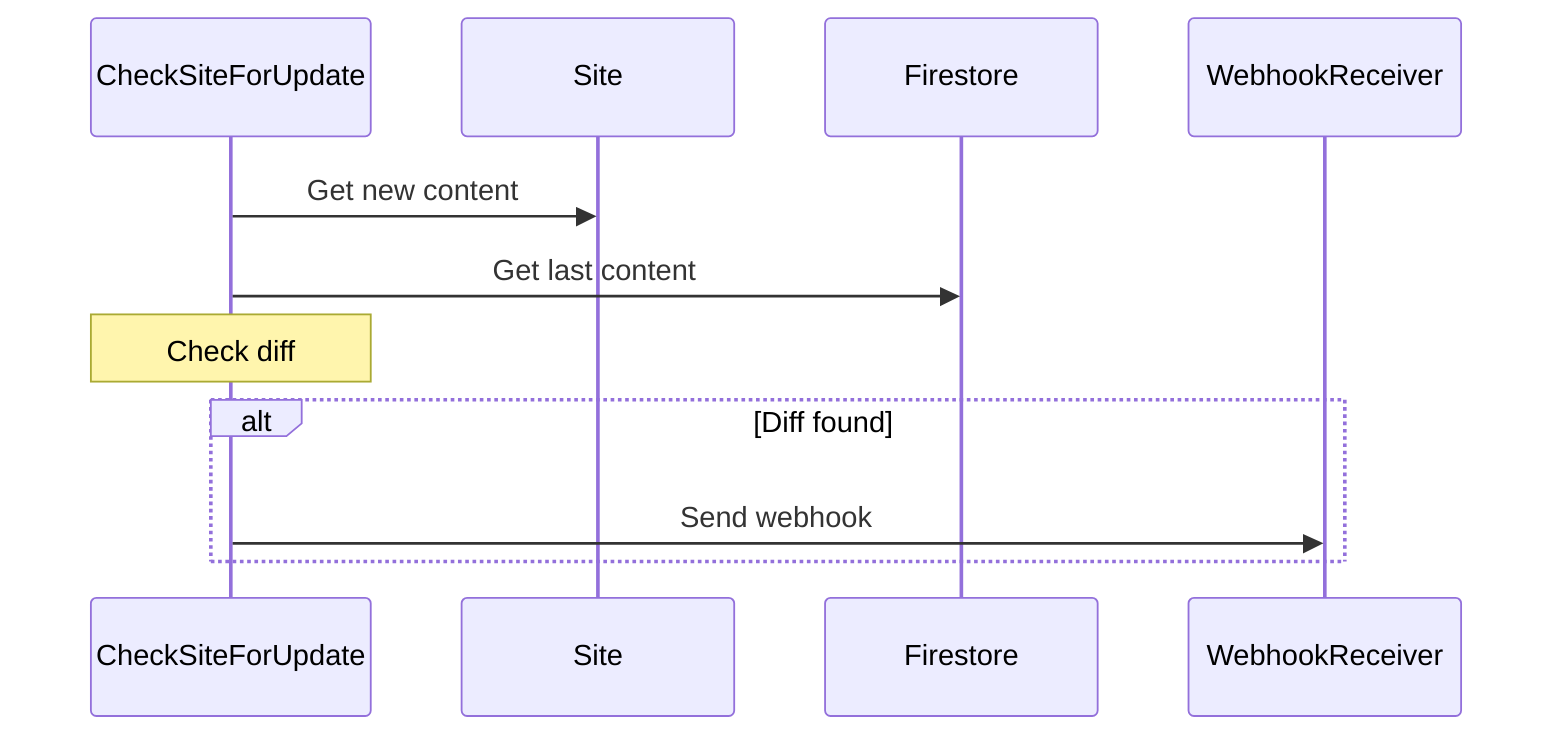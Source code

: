 sequenceDiagram
    participant CheckSiteForUpdate
    participant Site
    participant Firestore
    participant WebhookReceiver
    CheckSiteForUpdate ->> Site: Get new content
    CheckSiteForUpdate ->> Firestore: Get last content
    note over CheckSiteForUpdate: Check diff
    alt Diff found
        CheckSiteForUpdate ->> WebhookReceiver: Send webhook
    end